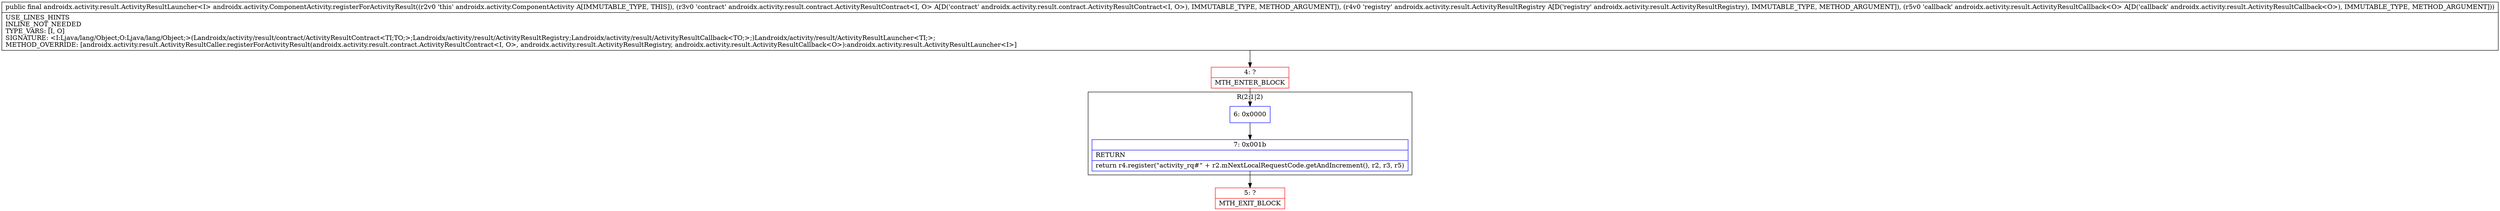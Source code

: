digraph "CFG forandroidx.activity.ComponentActivity.registerForActivityResult(Landroidx\/activity\/result\/contract\/ActivityResultContract;Landroidx\/activity\/result\/ActivityResultRegistry;Landroidx\/activity\/result\/ActivityResultCallback;)Landroidx\/activity\/result\/ActivityResultLauncher;" {
subgraph cluster_Region_726221291 {
label = "R(2:1|2)";
node [shape=record,color=blue];
Node_6 [shape=record,label="{6\:\ 0x0000}"];
Node_7 [shape=record,label="{7\:\ 0x001b|RETURN\l|return r4.register(\"activity_rq#\" + r2.mNextLocalRequestCode.getAndIncrement(), r2, r3, r5)\l}"];
}
Node_4 [shape=record,color=red,label="{4\:\ ?|MTH_ENTER_BLOCK\l}"];
Node_5 [shape=record,color=red,label="{5\:\ ?|MTH_EXIT_BLOCK\l}"];
MethodNode[shape=record,label="{public final androidx.activity.result.ActivityResultLauncher\<I\> androidx.activity.ComponentActivity.registerForActivityResult((r2v0 'this' androidx.activity.ComponentActivity A[IMMUTABLE_TYPE, THIS]), (r3v0 'contract' androidx.activity.result.contract.ActivityResultContract\<I, O\> A[D('contract' androidx.activity.result.contract.ActivityResultContract\<I, O\>), IMMUTABLE_TYPE, METHOD_ARGUMENT]), (r4v0 'registry' androidx.activity.result.ActivityResultRegistry A[D('registry' androidx.activity.result.ActivityResultRegistry), IMMUTABLE_TYPE, METHOD_ARGUMENT]), (r5v0 'callback' androidx.activity.result.ActivityResultCallback\<O\> A[D('callback' androidx.activity.result.ActivityResultCallback\<O\>), IMMUTABLE_TYPE, METHOD_ARGUMENT]))  | USE_LINES_HINTS\lINLINE_NOT_NEEDED\lTYPE_VARS: [I, O]\lSIGNATURE: \<I:Ljava\/lang\/Object;O:Ljava\/lang\/Object;\>(Landroidx\/activity\/result\/contract\/ActivityResultContract\<TI;TO;\>;Landroidx\/activity\/result\/ActivityResultRegistry;Landroidx\/activity\/result\/ActivityResultCallback\<TO;\>;)Landroidx\/activity\/result\/ActivityResultLauncher\<TI;\>;\lMETHOD_OVERRIDE: [androidx.activity.result.ActivityResultCaller.registerForActivityResult(androidx.activity.result.contract.ActivityResultContract\<I, O\>, androidx.activity.result.ActivityResultRegistry, androidx.activity.result.ActivityResultCallback\<O\>):androidx.activity.result.ActivityResultLauncher\<I\>]\l}"];
MethodNode -> Node_4;Node_6 -> Node_7;
Node_7 -> Node_5;
Node_4 -> Node_6;
}


